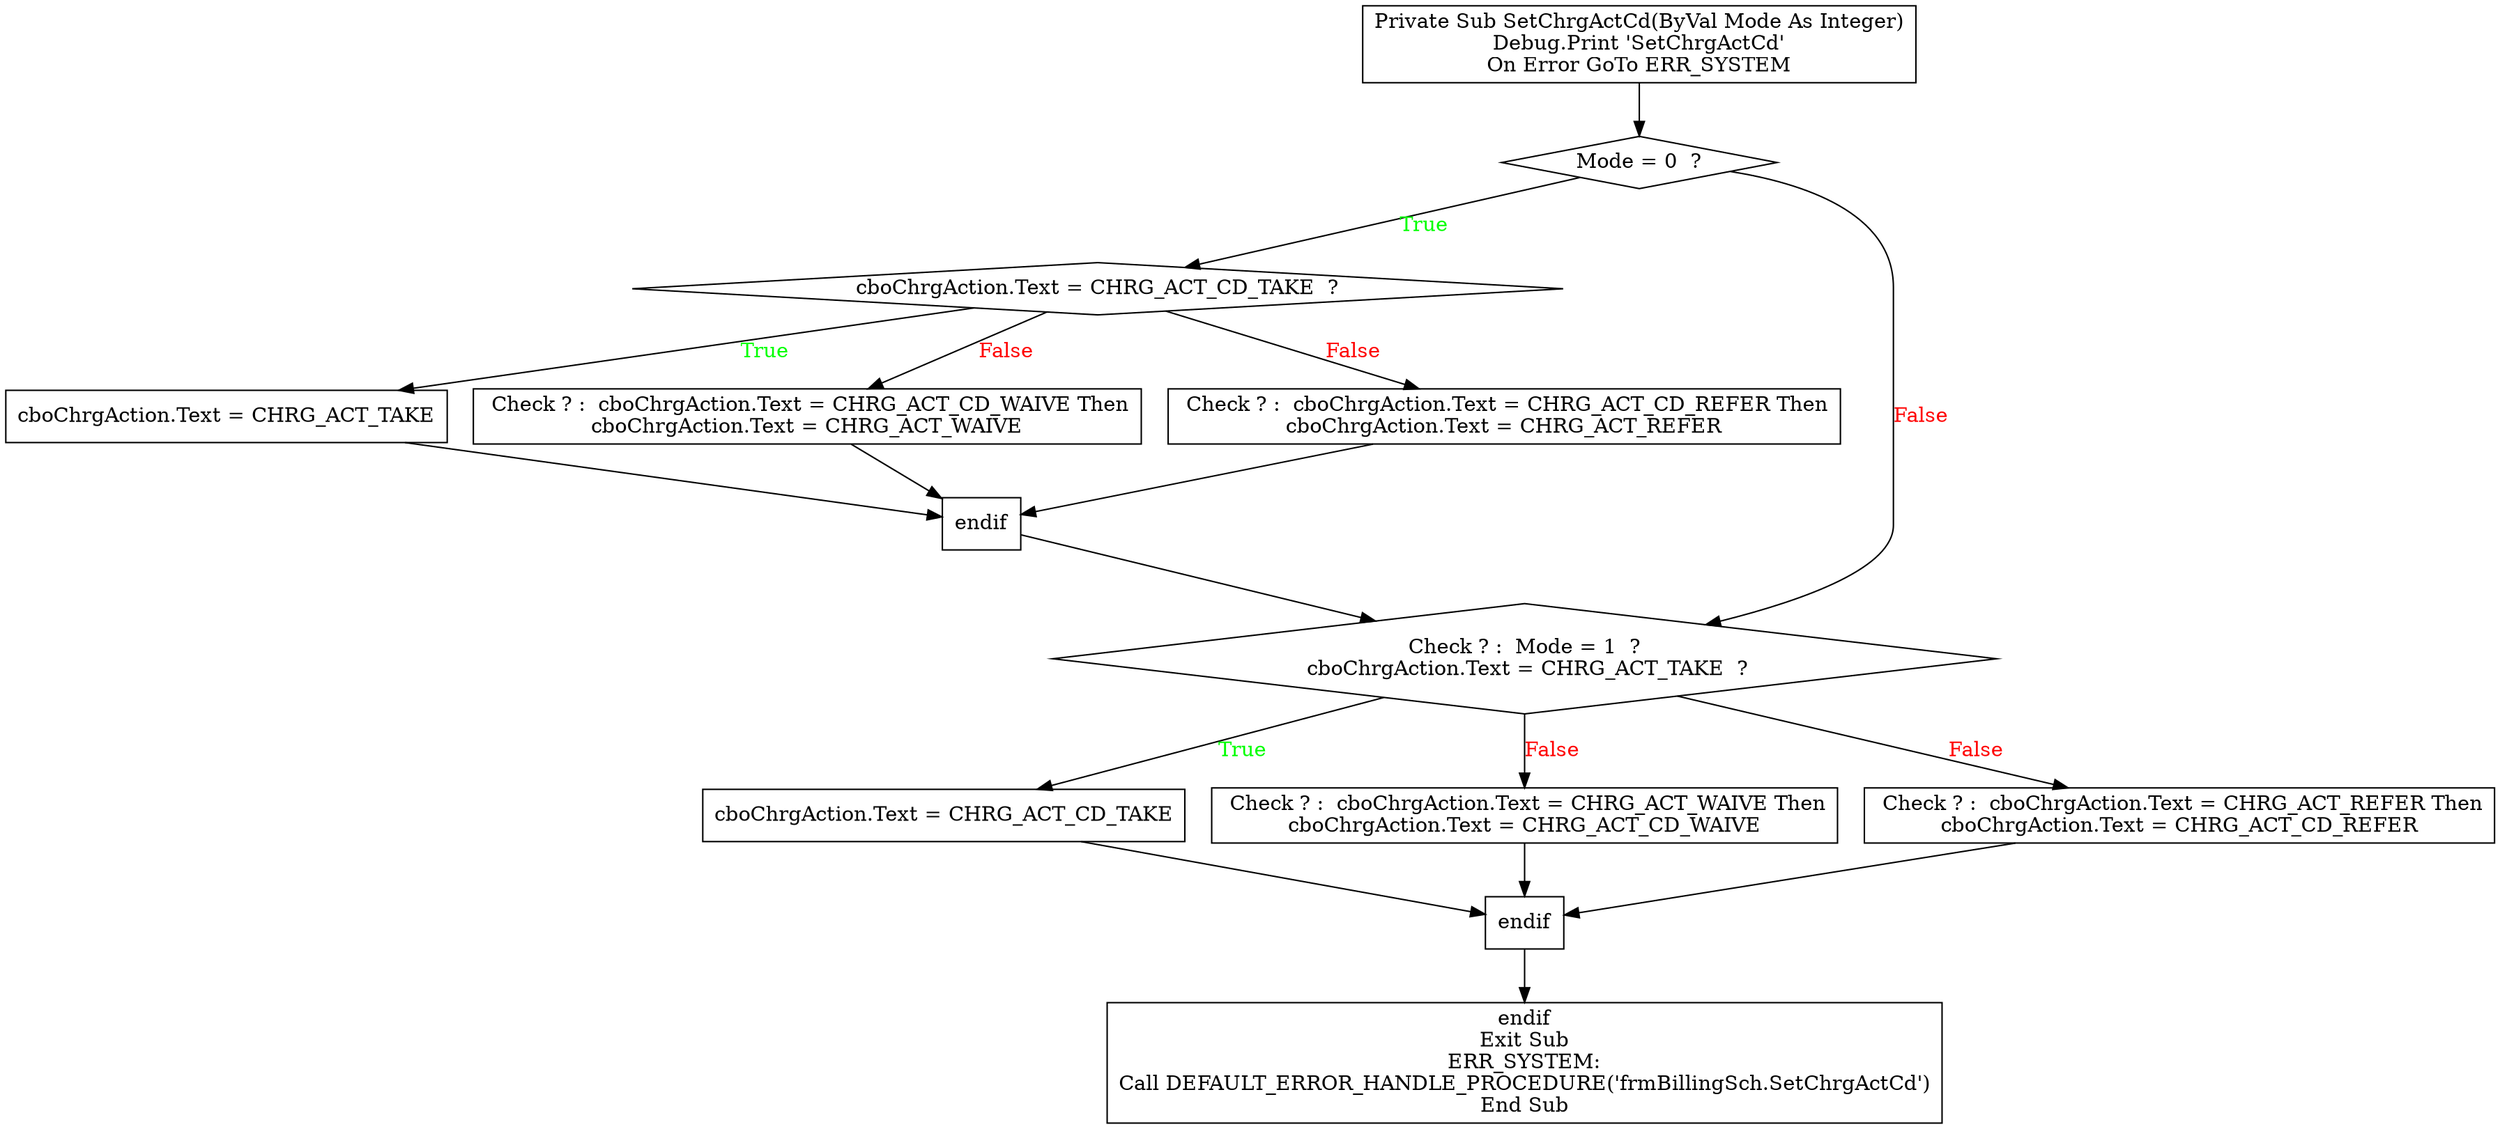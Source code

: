 digraph G{
Node_1 [ label ="Private Sub SetChrgActCd(ByVal Mode As Integer)\nDebug.Print 'SetChrgActCd'\nOn Error GoTo ERR_SYSTEM",shape="box"];
Node_2 [ label ="Mode = 0  ?",shape="diamond"];
Node_3 [ label ="cboChrgAction.Text = CHRG_ACT_CD_TAKE  ?",shape="diamond"];
Node_4 [ label ="cboChrgAction.Text = CHRG_ACT_TAKE",shape="box"];
Node_5 [ label =" Check ? :  cboChrgAction.Text = CHRG_ACT_CD_WAIVE Then\ncboChrgAction.Text = CHRG_ACT_WAIVE",shape="box"];
Node_6 [ label =" Check ? :  cboChrgAction.Text = CHRG_ACT_CD_REFER Then\ncboChrgAction.Text = CHRG_ACT_REFER",shape="box"];
Node_7 [ label ="endif",shape="box"];
Node_8 [ label ="Check ? :  Mode = 1  ?\n cboChrgAction.Text = CHRG_ACT_TAKE  ?",shape="diamond"];
Node_9 [ label ="cboChrgAction.Text = CHRG_ACT_CD_TAKE",shape="box"];
Node_10 [ label =" Check ? :  cboChrgAction.Text = CHRG_ACT_WAIVE Then\ncboChrgAction.Text = CHRG_ACT_CD_WAIVE",shape="box"];
Node_11 [ label =" Check ? :  cboChrgAction.Text = CHRG_ACT_REFER Then\ncboChrgAction.Text = CHRG_ACT_CD_REFER",shape="box"];
Node_12 [ label ="endif",shape="box"];
Node_13 [ label ="endif\nExit Sub\nERR_SYSTEM:\nCall DEFAULT_ERROR_HANDLE_PROCEDURE('frmBillingSch.SetChrgActCd')\nEnd Sub",shape="box"];
Node_2 -> Node_3 [label="True",fontcolor="GREEN"];
Node_1 -> Node_2;
Node_3 -> Node_4 [label="True",fontcolor="GREEN"];
Node_3 -> Node_5 [label="False",fontcolor="RED"];
Node_3 -> Node_6 [label="False",fontcolor="RED"];
Node_4 -> Node_7;
Node_5 -> Node_7;
Node_6 -> Node_7;
Node_2 -> Node_8 [label="False",fontcolor="RED"];
Node_8 -> Node_9 [label="True",fontcolor="GREEN"];
Node_7 -> Node_8;
Node_8 -> Node_10 [label="False",fontcolor="RED"];
Node_8 -> Node_11 [label="False",fontcolor="RED"];
Node_9 -> Node_12;
Node_10 -> Node_12;
Node_11 -> Node_12;
Node_12 -> Node_13;
}
